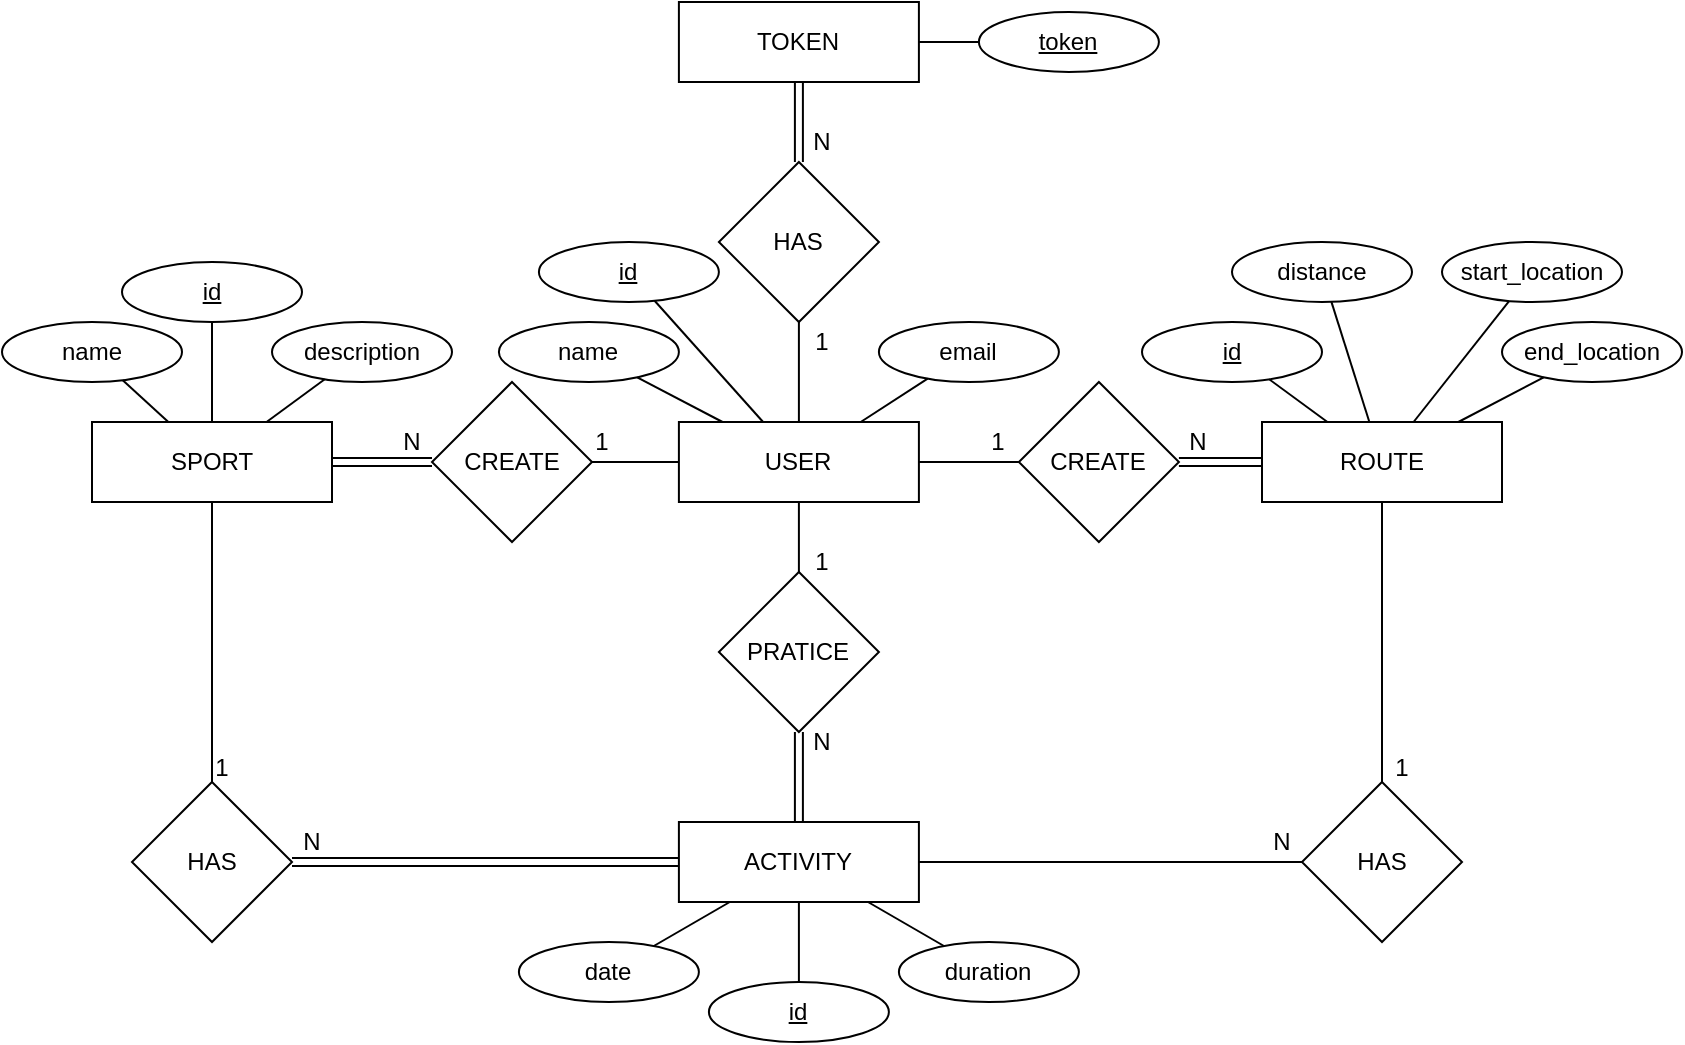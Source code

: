 <mxfile version="15.5.4" type="embed"><diagram id="RNO-MUVeYh6X1f2wEjuQ" name="Page-1"><mxGraphModel dx="1379" dy="743" grid="1" gridSize="10" guides="1" tooltips="1" connect="1" arrows="1" fold="1" page="1" pageScale="1" pageWidth="850" pageHeight="1100" math="0" shadow="0"><root><mxCell id="0"/><mxCell id="1" parent="0"/><mxCell id="vp8esC1iI4rONQ47Ldl6-1" value="USER" style="rounded=0;whiteSpace=wrap;html=1;" parent="1" vertex="1"><mxGeometry x="338.45" y="250" width="120" height="40" as="geometry"/></mxCell><mxCell id="vp8esC1iI4rONQ47Ldl6-2" value="SPORT" style="rounded=0;whiteSpace=wrap;html=1;" parent="1" vertex="1"><mxGeometry x="45" y="250" width="120" height="40" as="geometry"/></mxCell><mxCell id="vp8esC1iI4rONQ47Ldl6-3" value="ROUTE" style="rounded=0;whiteSpace=wrap;html=1;" parent="1" vertex="1"><mxGeometry x="630" y="250" width="120" height="40" as="geometry"/></mxCell><mxCell id="vp8esC1iI4rONQ47Ldl6-4" value="ACTIVITY" style="rounded=0;whiteSpace=wrap;html=1;" parent="1" vertex="1"><mxGeometry x="338.45" y="450" width="120" height="40" as="geometry"/></mxCell><mxCell id="vp8esC1iI4rONQ47Ldl6-5" value="&lt;u&gt;id&lt;/u&gt;" style="ellipse;whiteSpace=wrap;html=1;" parent="1" vertex="1"><mxGeometry x="268.45" y="160" width="90" height="30" as="geometry"/></mxCell><mxCell id="vp8esC1iI4rONQ47Ldl6-6" value="name" style="ellipse;whiteSpace=wrap;html=1;" parent="1" vertex="1"><mxGeometry x="248.45" y="200" width="90" height="30" as="geometry"/></mxCell><mxCell id="vp8esC1iI4rONQ47Ldl6-7" value="email" style="ellipse;whiteSpace=wrap;html=1;" parent="1" vertex="1"><mxGeometry x="438.45" y="200" width="90" height="30" as="geometry"/></mxCell><mxCell id="vp8esC1iI4rONQ47Ldl6-8" value="" style="endArrow=none;html=1;rounded=0;" parent="1" source="vp8esC1iI4rONQ47Ldl6-1" target="vp8esC1iI4rONQ47Ldl6-6" edge="1"><mxGeometry width="50" height="50" relative="1" as="geometry"><mxPoint x="388.45" y="490" as="sourcePoint"/><mxPoint x="329.998" y="228.168" as="targetPoint"/></mxGeometry></mxCell><mxCell id="vp8esC1iI4rONQ47Ldl6-9" value="" style="endArrow=none;html=1;rounded=0;" parent="1" source="vp8esC1iI4rONQ47Ldl6-1" target="vp8esC1iI4rONQ47Ldl6-5" edge="1"><mxGeometry width="50" height="50" relative="1" as="geometry"><mxPoint x="370.268" y="260" as="sourcePoint"/><mxPoint x="327.609" y="237.655" as="targetPoint"/></mxGeometry></mxCell><mxCell id="vp8esC1iI4rONQ47Ldl6-10" value="" style="endArrow=none;html=1;rounded=0;" parent="1" source="vp8esC1iI4rONQ47Ldl6-1" target="vp8esC1iI4rONQ47Ldl6-7" edge="1"><mxGeometry width="50" height="50" relative="1" as="geometry"><mxPoint x="408.45" y="260" as="sourcePoint"/><mxPoint x="408.45" y="200" as="targetPoint"/></mxGeometry></mxCell><mxCell id="vp8esC1iI4rONQ47Ldl6-11" value="&lt;u&gt;id&lt;/u&gt;" style="ellipse;whiteSpace=wrap;html=1;" parent="1" vertex="1"><mxGeometry x="60.0" y="170" width="90" height="30" as="geometry"/></mxCell><mxCell id="vp8esC1iI4rONQ47Ldl6-12" value="name" style="ellipse;whiteSpace=wrap;html=1;" parent="1" vertex="1"><mxGeometry y="200" width="90" height="30" as="geometry"/></mxCell><mxCell id="vp8esC1iI4rONQ47Ldl6-13" value="description" style="ellipse;whiteSpace=wrap;html=1;" parent="1" vertex="1"><mxGeometry x="135" y="200" width="90" height="30" as="geometry"/></mxCell><mxCell id="vp8esC1iI4rONQ47Ldl6-14" value="" style="endArrow=none;html=1;rounded=0;" parent="1" source="vp8esC1iI4rONQ47Ldl6-2" target="vp8esC1iI4rONQ47Ldl6-12" edge="1"><mxGeometry width="50" height="50" relative="1" as="geometry"><mxPoint x="82.273" y="100" as="sourcePoint"/><mxPoint x="46.548" y="78.168" as="targetPoint"/></mxGeometry></mxCell><mxCell id="vp8esC1iI4rONQ47Ldl6-15" value="" style="endArrow=none;html=1;rounded=0;" parent="1" source="vp8esC1iI4rONQ47Ldl6-2" target="vp8esC1iI4rONQ47Ldl6-11" edge="1"><mxGeometry width="50" height="50" relative="1" as="geometry"><mxPoint x="82.273" y="300" as="sourcePoint"/><mxPoint x="46.548" y="321.832" as="targetPoint"/></mxGeometry></mxCell><mxCell id="vp8esC1iI4rONQ47Ldl6-16" value="" style="endArrow=none;html=1;rounded=0;" parent="1" source="vp8esC1iI4rONQ47Ldl6-2" target="vp8esC1iI4rONQ47Ldl6-13" edge="1"><mxGeometry width="50" height="50" relative="1" as="geometry"><mxPoint x="115.0" y="300" as="sourcePoint"/><mxPoint x="173.452" y="311.832" as="targetPoint"/></mxGeometry></mxCell><mxCell id="vp8esC1iI4rONQ47Ldl6-18" value="&lt;u&gt;id&lt;/u&gt;" style="ellipse;whiteSpace=wrap;html=1;" parent="1" vertex="1"><mxGeometry x="570" y="200" width="90" height="30" as="geometry"/></mxCell><mxCell id="vp8esC1iI4rONQ47Ldl6-19" value="start_location" style="ellipse;whiteSpace=wrap;html=1;" parent="1" vertex="1"><mxGeometry x="720" y="160" width="90" height="30" as="geometry"/></mxCell><mxCell id="vp8esC1iI4rONQ47Ldl6-20" value="end_location" style="ellipse;whiteSpace=wrap;html=1;" parent="1" vertex="1"><mxGeometry x="750" y="200" width="90" height="30" as="geometry"/></mxCell><mxCell id="vp8esC1iI4rONQ47Ldl6-21" value="distance" style="ellipse;whiteSpace=wrap;html=1;" parent="1" vertex="1"><mxGeometry x="615" y="160" width="90" height="30" as="geometry"/></mxCell><mxCell id="vp8esC1iI4rONQ47Ldl6-22" value="" style="endArrow=none;html=1;rounded=0;" parent="1" source="vp8esC1iI4rONQ47Ldl6-3" target="vp8esC1iI4rONQ47Ldl6-18" edge="1"><mxGeometry width="50" height="50" relative="1" as="geometry"><mxPoint x="412.727" y="260" as="sourcePoint"/><mxPoint x="448.452" y="238.168" as="targetPoint"/></mxGeometry></mxCell><mxCell id="vp8esC1iI4rONQ47Ldl6-23" value="" style="endArrow=none;html=1;rounded=0;" parent="1" source="vp8esC1iI4rONQ47Ldl6-3" target="vp8esC1iI4rONQ47Ldl6-21" edge="1"><mxGeometry width="50" height="50" relative="1" as="geometry"><mxPoint x="690" y="260" as="sourcePoint"/><mxPoint x="651.494" y="238.956" as="targetPoint"/></mxGeometry></mxCell><mxCell id="vp8esC1iI4rONQ47Ldl6-24" value="" style="endArrow=none;html=1;rounded=0;" parent="1" source="vp8esC1iI4rONQ47Ldl6-3" target="vp8esC1iI4rONQ47Ldl6-19" edge="1"><mxGeometry width="50" height="50" relative="1" as="geometry"><mxPoint x="700" y="270" as="sourcePoint"/><mxPoint x="675.258" y="199.897" as="targetPoint"/></mxGeometry></mxCell><mxCell id="vp8esC1iI4rONQ47Ldl6-25" value="" style="endArrow=none;html=1;rounded=0;" parent="1" source="vp8esC1iI4rONQ47Ldl6-3" target="vp8esC1iI4rONQ47Ldl6-20" edge="1"><mxGeometry width="50" height="50" relative="1" as="geometry"><mxPoint x="693.684" y="260" as="sourcePoint"/><mxPoint x="674.711" y="199.918" as="targetPoint"/></mxGeometry></mxCell><mxCell id="vp8esC1iI4rONQ47Ldl6-26" value="&lt;u&gt;id&lt;/u&gt;" style="ellipse;whiteSpace=wrap;html=1;" parent="1" vertex="1"><mxGeometry x="353.45" y="530" width="90" height="30" as="geometry"/></mxCell><mxCell id="vp8esC1iI4rONQ47Ldl6-27" value="date" style="ellipse;whiteSpace=wrap;html=1;" parent="1" vertex="1"><mxGeometry x="258.45" y="510" width="90" height="30" as="geometry"/></mxCell><mxCell id="vp8esC1iI4rONQ47Ldl6-28" value="duration" style="ellipse;whiteSpace=wrap;html=1;" parent="1" vertex="1"><mxGeometry x="448.45" y="510" width="90" height="30" as="geometry"/></mxCell><mxCell id="vp8esC1iI4rONQ47Ldl6-29" value="" style="endArrow=none;html=1;rounded=0;" parent="1" source="vp8esC1iI4rONQ47Ldl6-4" target="vp8esC1iI4rONQ47Ldl6-26" edge="1"><mxGeometry width="50" height="50" relative="1" as="geometry"><mxPoint x="88.45" y="500" as="sourcePoint"/><mxPoint x="88.45" y="540" as="targetPoint"/></mxGeometry></mxCell><mxCell id="vp8esC1iI4rONQ47Ldl6-30" value="" style="endArrow=none;html=1;rounded=0;" parent="1" source="vp8esC1iI4rONQ47Ldl6-4" target="vp8esC1iI4rONQ47Ldl6-27" edge="1"><mxGeometry width="50" height="50" relative="1" as="geometry"><mxPoint x="408.45" y="500" as="sourcePoint"/><mxPoint x="408.45" y="540" as="targetPoint"/></mxGeometry></mxCell><mxCell id="vp8esC1iI4rONQ47Ldl6-31" value="" style="endArrow=none;html=1;rounded=0;" parent="1" source="vp8esC1iI4rONQ47Ldl6-4" target="vp8esC1iI4rONQ47Ldl6-28" edge="1"><mxGeometry width="50" height="50" relative="1" as="geometry"><mxPoint x="370.268" y="500" as="sourcePoint"/><mxPoint x="327.609" y="522.345" as="targetPoint"/></mxGeometry></mxCell><mxCell id="vp8esC1iI4rONQ47Ldl6-32" value="CREATE" style="rhombus;whiteSpace=wrap;html=1;" parent="1" vertex="1"><mxGeometry x="215" y="230" width="80" height="80" as="geometry"/></mxCell><mxCell id="vp8esC1iI4rONQ47Ldl6-35" value="" style="endArrow=none;html=1;rounded=0;shape=link;" parent="1" source="vp8esC1iI4rONQ47Ldl6-32" target="vp8esC1iI4rONQ47Ldl6-2" edge="1"><mxGeometry width="50" height="50" relative="1" as="geometry"><mxPoint x="85.0" y="140" as="sourcePoint"/><mxPoint x="85.0" y="160" as="targetPoint"/></mxGeometry></mxCell><mxCell id="vp8esC1iI4rONQ47Ldl6-36" value="1" style="text;html=1;strokeColor=none;fillColor=none;align=center;verticalAlign=middle;whiteSpace=wrap;rounded=0;" parent="1" vertex="1"><mxGeometry x="290" y="245" width="20" height="30" as="geometry"/></mxCell><mxCell id="vp8esC1iI4rONQ47Ldl6-37" value="N" style="text;html=1;strokeColor=none;fillColor=none;align=center;verticalAlign=middle;whiteSpace=wrap;rounded=0;" parent="1" vertex="1"><mxGeometry x="195" y="245" width="20" height="30" as="geometry"/></mxCell><mxCell id="vp8esC1iI4rONQ47Ldl6-38" value="CREATE" style="rhombus;whiteSpace=wrap;html=1;" parent="1" vertex="1"><mxGeometry x="508.45" y="230" width="80" height="80" as="geometry"/></mxCell><mxCell id="vp8esC1iI4rONQ47Ldl6-39" value="" style="endArrow=none;html=1;rounded=0;" parent="1" source="vp8esC1iI4rONQ47Ldl6-1" target="vp8esC1iI4rONQ47Ldl6-38" edge="1"><mxGeometry width="50" height="50" relative="1" as="geometry"><mxPoint x="222.727" y="260" as="sourcePoint"/><mxPoint x="258.452" y="238.168" as="targetPoint"/></mxGeometry></mxCell><mxCell id="vp8esC1iI4rONQ47Ldl6-40" value="" style="endArrow=none;html=1;rounded=0;exitX=1;exitY=0.5;exitDx=0;exitDy=0;shape=link;" parent="1" source="vp8esC1iI4rONQ47Ldl6-38" target="vp8esC1iI4rONQ47Ldl6-3" edge="1"><mxGeometry width="50" height="50" relative="1" as="geometry"><mxPoint x="540" y="270" as="sourcePoint"/><mxPoint x="470" y="280" as="targetPoint"/></mxGeometry></mxCell><mxCell id="vp8esC1iI4rONQ47Ldl6-41" value="1" style="text;html=1;strokeColor=none;fillColor=none;align=center;verticalAlign=middle;whiteSpace=wrap;rounded=0;" parent="1" vertex="1"><mxGeometry x="488.45" y="250" width="20" height="20" as="geometry"/></mxCell><mxCell id="vp8esC1iI4rONQ47Ldl6-42" value="N" style="text;html=1;strokeColor=none;fillColor=none;align=center;verticalAlign=middle;whiteSpace=wrap;rounded=0;" parent="1" vertex="1"><mxGeometry x="588.45" y="250" width="20" height="20" as="geometry"/></mxCell><mxCell id="vp8esC1iI4rONQ47Ldl6-43" value="PRATICE" style="rhombus;whiteSpace=wrap;html=1;" parent="1" vertex="1"><mxGeometry x="358.45" y="325" width="80" height="80" as="geometry"/></mxCell><mxCell id="vp8esC1iI4rONQ47Ldl6-44" value="" style="endArrow=none;html=1;rounded=0;" parent="1" source="vp8esC1iI4rONQ47Ldl6-1" target="vp8esC1iI4rONQ47Ldl6-43" edge="1"><mxGeometry width="50" height="50" relative="1" as="geometry"><mxPoint x="272.727" y="260" as="sourcePoint"/><mxPoint x="308.452" y="238.168" as="targetPoint"/></mxGeometry></mxCell><mxCell id="vp8esC1iI4rONQ47Ldl6-45" value="" style="endArrow=none;html=1;rounded=0;shape=link;" parent="1" source="vp8esC1iI4rONQ47Ldl6-43" target="vp8esC1iI4rONQ47Ldl6-4" edge="1"><mxGeometry width="50" height="50" relative="1" as="geometry"><mxPoint x="274" y="300" as="sourcePoint"/><mxPoint x="384.815" y="365.185" as="targetPoint"/></mxGeometry></mxCell><mxCell id="vp8esC1iI4rONQ47Ldl6-46" value="1" style="text;html=1;strokeColor=none;fillColor=none;align=center;verticalAlign=middle;whiteSpace=wrap;rounded=0;" parent="1" vertex="1"><mxGeometry x="400" y="310" width="20" height="20" as="geometry"/></mxCell><mxCell id="vp8esC1iI4rONQ47Ldl6-47" value="N" style="text;html=1;strokeColor=none;fillColor=none;align=center;verticalAlign=middle;whiteSpace=wrap;rounded=0;" parent="1" vertex="1"><mxGeometry x="400" y="400" width="20" height="20" as="geometry"/></mxCell><mxCell id="vp8esC1iI4rONQ47Ldl6-48" value="" style="endArrow=none;html=1;rounded=0;" parent="1" source="vp8esC1iI4rONQ47Ldl6-1" target="vp8esC1iI4rONQ47Ldl6-32" edge="1"><mxGeometry width="50" height="50" relative="1" as="geometry"><mxPoint x="205" y="280" as="sourcePoint"/><mxPoint x="145" y="280" as="targetPoint"/></mxGeometry></mxCell><mxCell id="vp8esC1iI4rONQ47Ldl6-49" value="HAS" style="rhombus;whiteSpace=wrap;html=1;" parent="1" vertex="1"><mxGeometry x="65" y="430" width="80" height="80" as="geometry"/></mxCell><mxCell id="vp8esC1iI4rONQ47Ldl6-50" value="" style="endArrow=none;html=1;rounded=0;strokeColor=default;" parent="1" source="vp8esC1iI4rONQ47Ldl6-49" target="vp8esC1iI4rONQ47Ldl6-2" edge="1"><mxGeometry width="50" height="50" relative="1" as="geometry"><mxPoint x="115" y="260" as="sourcePoint"/><mxPoint x="115" y="210" as="targetPoint"/></mxGeometry></mxCell><mxCell id="vp8esC1iI4rONQ47Ldl6-51" value="" style="endArrow=none;html=1;rounded=0;shape=link;" parent="1" source="vp8esC1iI4rONQ47Ldl6-49" target="vp8esC1iI4rONQ47Ldl6-4" edge="1"><mxGeometry width="50" height="50" relative="1" as="geometry"><mxPoint x="85" y="440" as="sourcePoint"/><mxPoint x="85" y="300" as="targetPoint"/></mxGeometry></mxCell><mxCell id="vp8esC1iI4rONQ47Ldl6-52" value="1" style="text;html=1;strokeColor=none;fillColor=none;align=center;verticalAlign=middle;whiteSpace=wrap;rounded=0;" parent="1" vertex="1"><mxGeometry x="100" y="410" width="20" height="25" as="geometry"/></mxCell><mxCell id="vp8esC1iI4rONQ47Ldl6-53" value="N" style="text;html=1;strokeColor=none;fillColor=none;align=center;verticalAlign=middle;whiteSpace=wrap;rounded=0;" parent="1" vertex="1"><mxGeometry x="145" y="450" width="20" height="20" as="geometry"/></mxCell><mxCell id="vp8esC1iI4rONQ47Ldl6-54" value="HAS" style="rhombus;whiteSpace=wrap;html=1;" parent="1" vertex="1"><mxGeometry x="650" y="430" width="80" height="80" as="geometry"/></mxCell><mxCell id="vp8esC1iI4rONQ47Ldl6-55" value="" style="endArrow=none;html=1;rounded=0;" parent="1" source="vp8esC1iI4rONQ47Ldl6-4" target="vp8esC1iI4rONQ47Ldl6-54" edge="1"><mxGeometry width="50" height="50" relative="1" as="geometry"><mxPoint x="75" y="480" as="sourcePoint"/><mxPoint x="298.45" y="480" as="targetPoint"/></mxGeometry></mxCell><mxCell id="vp8esC1iI4rONQ47Ldl6-56" value="" style="endArrow=none;html=1;rounded=0;" parent="1" source="vp8esC1iI4rONQ47Ldl6-54" target="vp8esC1iI4rONQ47Ldl6-3" edge="1"><mxGeometry width="50" height="50" relative="1" as="geometry"><mxPoint x="418.45" y="480" as="sourcePoint"/><mxPoint x="660" y="480" as="targetPoint"/></mxGeometry></mxCell><mxCell id="vp8esC1iI4rONQ47Ldl6-57" value="1" style="text;html=1;strokeColor=none;fillColor=none;align=center;verticalAlign=middle;whiteSpace=wrap;rounded=0;" parent="1" vertex="1"><mxGeometry x="690" y="410" width="20" height="25" as="geometry"/></mxCell><mxCell id="vp8esC1iI4rONQ47Ldl6-58" value="N" style="text;html=1;strokeColor=none;fillColor=none;align=center;verticalAlign=middle;whiteSpace=wrap;rounded=0;" parent="1" vertex="1"><mxGeometry x="630" y="450" width="20" height="20" as="geometry"/></mxCell><mxCell id="2" value="HAS" style="rhombus;whiteSpace=wrap;html=1;" vertex="1" parent="1"><mxGeometry x="358.45" y="120" width="80" height="80" as="geometry"/></mxCell><mxCell id="3" value="TOKEN" style="rounded=0;whiteSpace=wrap;html=1;" vertex="1" parent="1"><mxGeometry x="338.45" y="40" width="120" height="40" as="geometry"/></mxCell><mxCell id="4" value="" style="endArrow=none;html=1;rounded=0;" edge="1" parent="1" source="2" target="vp8esC1iI4rONQ47Ldl6-1"><mxGeometry width="50" height="50" relative="1" as="geometry"><mxPoint x="468.45" y="280" as="sourcePoint"/><mxPoint x="518.45" y="280" as="targetPoint"/></mxGeometry></mxCell><mxCell id="5" value="" style="endArrow=none;html=1;rounded=0;shape=link;" edge="1" parent="1" source="2" target="3"><mxGeometry width="50" height="50" relative="1" as="geometry"><mxPoint x="408.45" y="210" as="sourcePoint"/><mxPoint x="408.45" y="260" as="targetPoint"/></mxGeometry></mxCell><mxCell id="6" value="1" style="text;html=1;strokeColor=none;fillColor=none;align=center;verticalAlign=middle;whiteSpace=wrap;rounded=0;" vertex="1" parent="1"><mxGeometry x="400" y="200" width="20" height="20" as="geometry"/></mxCell><mxCell id="7" value="N" style="text;html=1;strokeColor=none;fillColor=none;align=center;verticalAlign=middle;whiteSpace=wrap;rounded=0;" vertex="1" parent="1"><mxGeometry x="400" y="100" width="20" height="20" as="geometry"/></mxCell><mxCell id="8" value="&lt;u&gt;token&lt;/u&gt;" style="ellipse;whiteSpace=wrap;html=1;" vertex="1" parent="1"><mxGeometry x="488.45" y="45" width="90" height="30" as="geometry"/></mxCell><mxCell id="9" value="" style="endArrow=none;html=1;rounded=0;" edge="1" parent="1" source="3" target="8"><mxGeometry width="50" height="50" relative="1" as="geometry"><mxPoint x="390.555" y="260" as="sourcePoint"/><mxPoint x="336.311" y="199.374" as="targetPoint"/></mxGeometry></mxCell></root></mxGraphModel></diagram></mxfile>